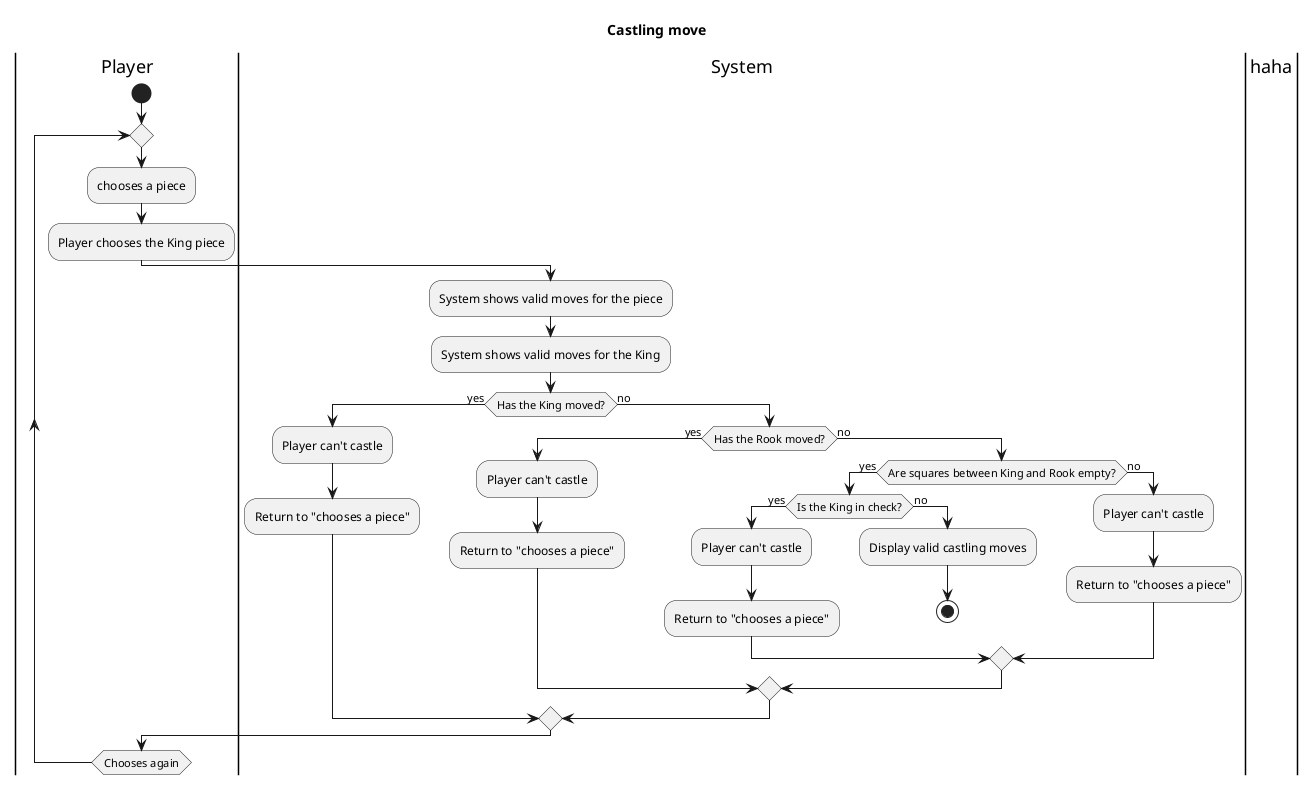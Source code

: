 @startuml castling
title "Castling move"
|Player|
start
repeat
    :chooses a piece;
    :Player chooses the King piece;

    |System|
    :System shows valid moves for the piece;
    :System shows valid moves for the King;

    if (Has the King moved?) then (yes)
        :Player can't castle;
        :Return to "chooses a piece";
    else (no)
        if (Has the Rook moved?) then (yes)
            :Player can't castle;
            :Return to "chooses a piece";
        else (no)
            if (Are squares between King and Rook empty?) then (yes)
                if (Is the King in check?) then (yes)
                    :Player can't castle;
                    :Return to "chooses a piece";
                else (no)
                    :Display valid castling moves;
                    stop
                endif
            else (no)
                :Player can't castle;
                :Return to "chooses a piece";
            endif
        endif
    |haha|
    endif
|Player|
repeat while (Chooses again)

@enduml